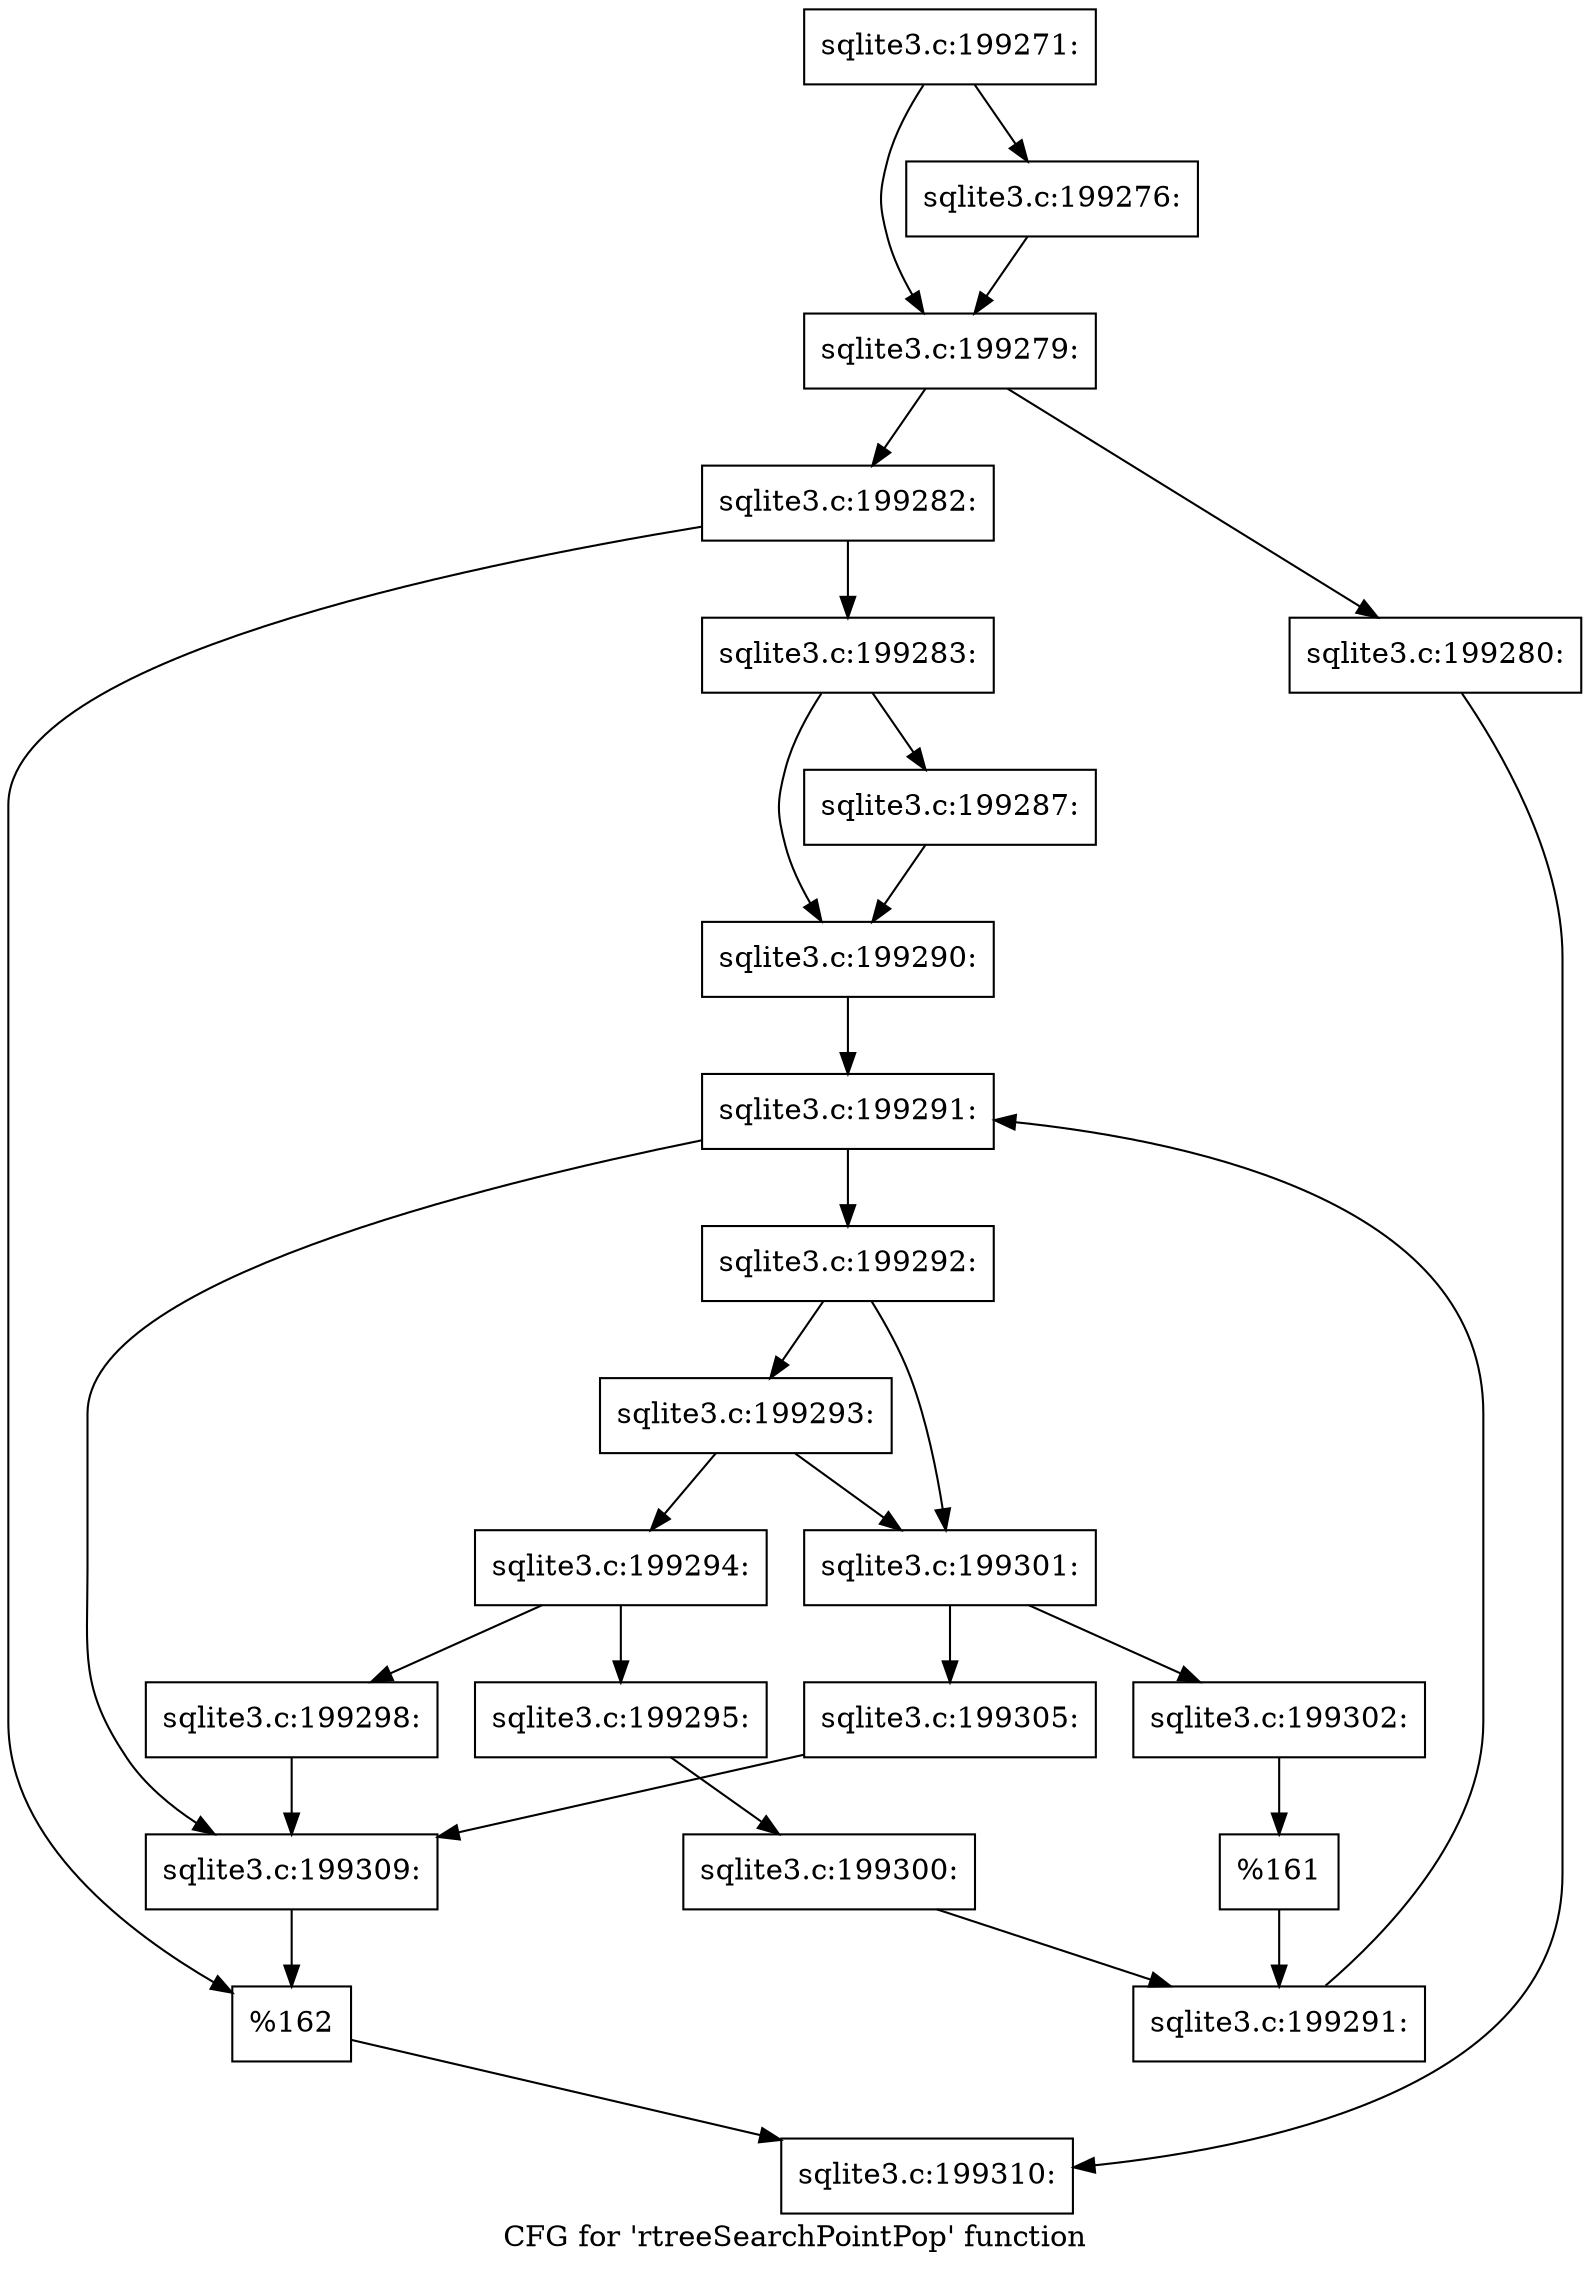 digraph "CFG for 'rtreeSearchPointPop' function" {
	label="CFG for 'rtreeSearchPointPop' function";

	Node0x55c0fb569a60 [shape=record,label="{sqlite3.c:199271:}"];
	Node0x55c0fb569a60 -> Node0x55c0fb574f10;
	Node0x55c0fb569a60 -> Node0x55c0fb574f60;
	Node0x55c0fb574f10 [shape=record,label="{sqlite3.c:199276:}"];
	Node0x55c0fb574f10 -> Node0x55c0fb574f60;
	Node0x55c0fb574f60 [shape=record,label="{sqlite3.c:199279:}"];
	Node0x55c0fb574f60 -> Node0x55c0fb576310;
	Node0x55c0fb574f60 -> Node0x55c0fb5763b0;
	Node0x55c0fb576310 [shape=record,label="{sqlite3.c:199280:}"];
	Node0x55c0fb576310 -> Node0x55c0fb576360;
	Node0x55c0fb5763b0 [shape=record,label="{sqlite3.c:199282:}"];
	Node0x55c0fb5763b0 -> Node0x55c0fb577310;
	Node0x55c0fb5763b0 -> Node0x55c0fb577360;
	Node0x55c0fb577310 [shape=record,label="{sqlite3.c:199283:}"];
	Node0x55c0fb577310 -> Node0x55c0fb578d50;
	Node0x55c0fb577310 -> Node0x55c0fb578da0;
	Node0x55c0fb578d50 [shape=record,label="{sqlite3.c:199287:}"];
	Node0x55c0fb578d50 -> Node0x55c0fb578da0;
	Node0x55c0fb578da0 [shape=record,label="{sqlite3.c:199290:}"];
	Node0x55c0fb578da0 -> Node0x55c0fb57a090;
	Node0x55c0fb57a090 [shape=record,label="{sqlite3.c:199291:}"];
	Node0x55c0fb57a090 -> Node0x55c0fb57a7b0;
	Node0x55c0fb57a090 -> Node0x55c0fb57a1f0;
	Node0x55c0fb57a7b0 [shape=record,label="{sqlite3.c:199292:}"];
	Node0x55c0fb57a7b0 -> Node0x55c0fb57acc0;
	Node0x55c0fb57a7b0 -> Node0x55c0fb57ac70;
	Node0x55c0fb57acc0 [shape=record,label="{sqlite3.c:199293:}"];
	Node0x55c0fb57acc0 -> Node0x55c0fb57abd0;
	Node0x55c0fb57acc0 -> Node0x55c0fb57ac70;
	Node0x55c0fb57abd0 [shape=record,label="{sqlite3.c:199294:}"];
	Node0x55c0fb57abd0 -> Node0x55c0fb57bbc0;
	Node0x55c0fb57abd0 -> Node0x55c0fb57bc60;
	Node0x55c0fb57bbc0 [shape=record,label="{sqlite3.c:199295:}"];
	Node0x55c0fb57bbc0 -> Node0x55c0fb57bc10;
	Node0x55c0fb57bc60 [shape=record,label="{sqlite3.c:199298:}"];
	Node0x55c0fb57bc60 -> Node0x55c0fb57a1f0;
	Node0x55c0fb57bc10 [shape=record,label="{sqlite3.c:199300:}"];
	Node0x55c0fb57bc10 -> Node0x55c0fb57ac20;
	Node0x55c0fb57ac70 [shape=record,label="{sqlite3.c:199301:}"];
	Node0x55c0fb57ac70 -> Node0x55c0fb57cfd0;
	Node0x55c0fb57ac70 -> Node0x55c0fb57d070;
	Node0x55c0fb57cfd0 [shape=record,label="{sqlite3.c:199302:}"];
	Node0x55c0fb57cfd0 -> Node0x55c0fb57d020;
	Node0x55c0fb57d070 [shape=record,label="{sqlite3.c:199305:}"];
	Node0x55c0fb57d070 -> Node0x55c0fb57a1f0;
	Node0x55c0fb57d020 [shape=record,label="{%161}"];
	Node0x55c0fb57d020 -> Node0x55c0fb57ac20;
	Node0x55c0fb57ac20 [shape=record,label="{sqlite3.c:199291:}"];
	Node0x55c0fb57ac20 -> Node0x55c0fb57a090;
	Node0x55c0fb57a1f0 [shape=record,label="{sqlite3.c:199309:}"];
	Node0x55c0fb57a1f0 -> Node0x55c0fb577360;
	Node0x55c0fb577360 [shape=record,label="{%162}"];
	Node0x55c0fb577360 -> Node0x55c0fb576360;
	Node0x55c0fb576360 [shape=record,label="{sqlite3.c:199310:}"];
}
